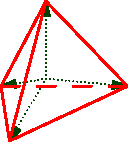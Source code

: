 import three;
settings.render = 0;
settings.prc = false;

size(5cm);

currentprojection = obliqueX;

int p = 120;
real theta = p*pi/180;
real c = cos(theta);
real s = sin(theta);
real mu = 2*sqrt(2)/3;
real nu = -1/3;

triple O = (0,0,0);
triple u = (1,0,0);
triple v = (c,s,0);
triple w = (c,-s,0);
triple d = (0,0,1);
triple a = (mu,0,nu); 
triple b = (mu*c,mu*s,nu);
triple c = (mu*c,-mu*s,nu);

/*
path3 pl = plane((2.2,0,0),(0,2.2,0),(-1,-1,0));
draw(pl,darkgreen);

draw(u--a,dotted+1);
draw(v--b,dotted+1);
draw(w--c,dotted+1);
*/

draw(O--a,darkgreen+dotted+1,Arrow3);
draw(O--b,darkgreen+dotted+1,Arrow3);
draw(O--c,darkgreen+dotted+1,Arrow3);
draw(O--d,darkgreen+dotted+1,Arrow3);

draw(a--b,red+2);
draw(a--c,red+2);
draw(a--d,red+2);
draw(b--c,dashed+red+2);
draw(b--d,red+2);
draw(c--d,red+2);


